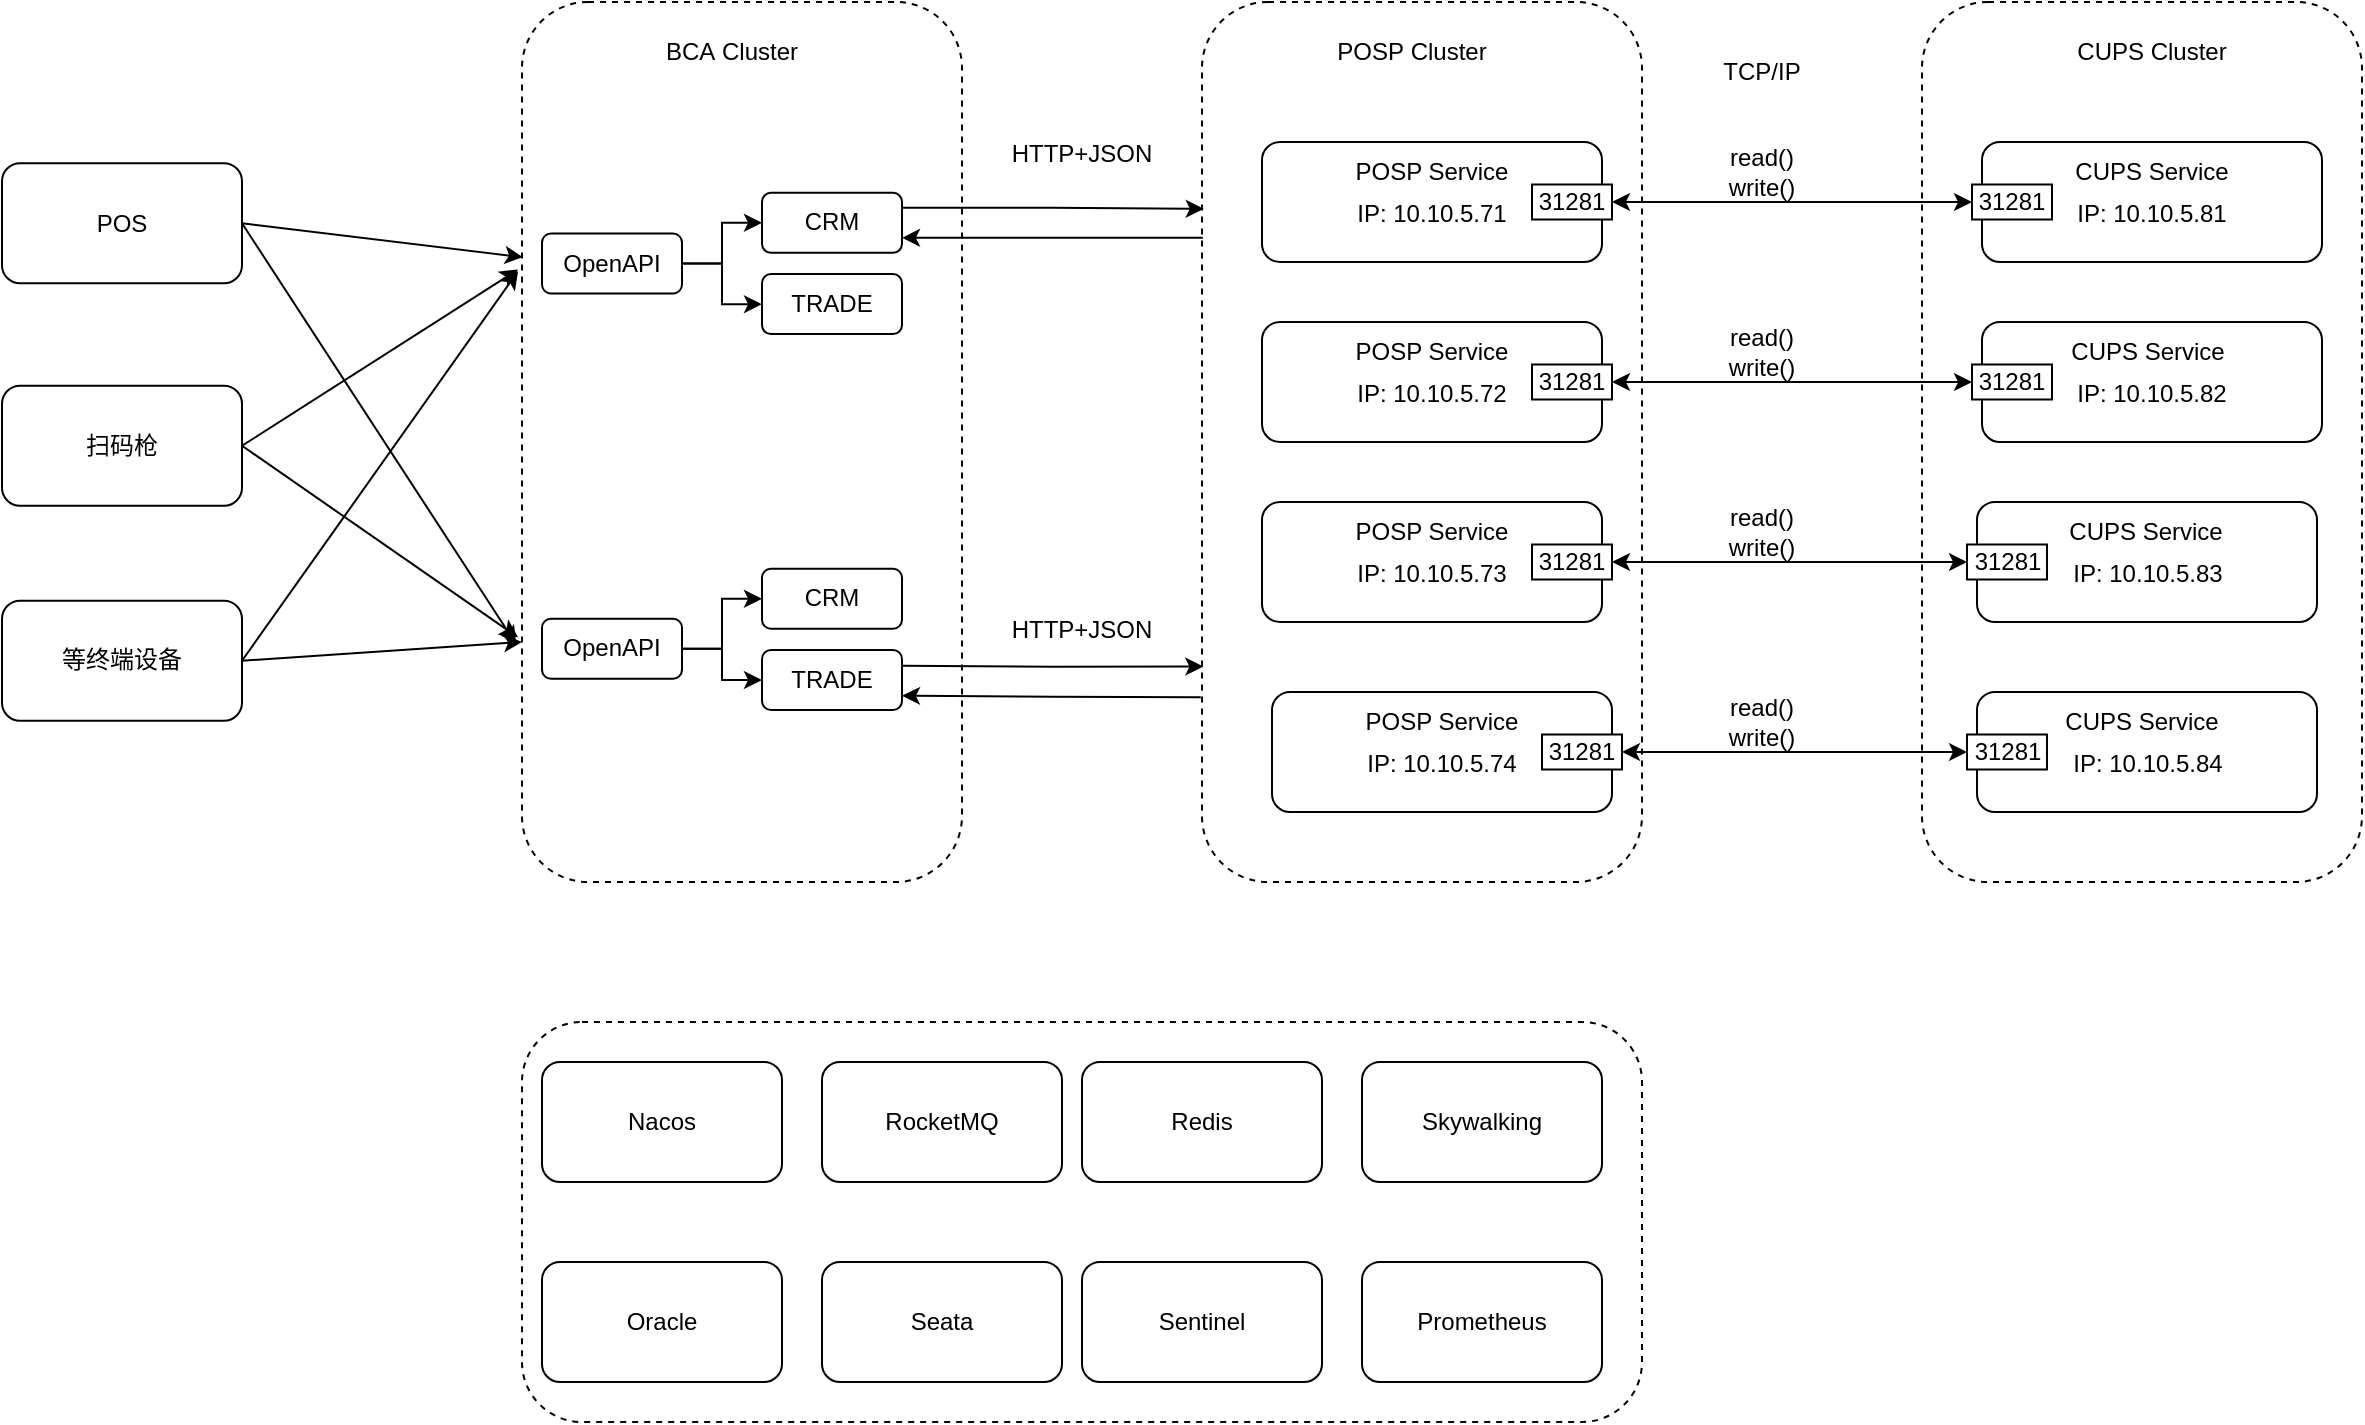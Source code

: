 <mxfile version="26.1.1">
  <diagram name="第 1 页" id="-P5E99QZVnwb-VCPSgCj">
    <mxGraphModel dx="2243" dy="946" grid="1" gridSize="10" guides="1" tooltips="1" connect="1" arrows="1" fold="1" page="1" pageScale="1" pageWidth="827" pageHeight="1169" math="0" shadow="0">
      <root>
        <mxCell id="0" />
        <mxCell id="1" parent="0" />
        <mxCell id="w0YdTihby0F7IcrnFkbi-1" value="" style="rounded=1;whiteSpace=wrap;html=1;dashed=1;" vertex="1" parent="1">
          <mxGeometry x="590" y="180" width="220" height="440" as="geometry" />
        </mxCell>
        <mxCell id="w0YdTihby0F7IcrnFkbi-6" value="&lt;div style=&quot;text-align: start;&quot;&gt;&lt;span style=&quot;background-color: transparent; color: light-dark(rgb(0, 0, 0), rgb(255, 255, 255));&quot;&gt;CUPS Cluster&lt;/span&gt;&lt;/div&gt;" style="text;html=1;align=center;verticalAlign=middle;whiteSpace=wrap;rounded=0;" vertex="1" parent="1">
          <mxGeometry x="665" y="190" width="80" height="30" as="geometry" />
        </mxCell>
        <mxCell id="w0YdTihby0F7IcrnFkbi-7" value="" style="rounded=1;whiteSpace=wrap;html=1;" vertex="1" parent="1">
          <mxGeometry x="620" y="250" width="170" height="60" as="geometry" />
        </mxCell>
        <mxCell id="w0YdTihby0F7IcrnFkbi-9" value="IP: 10.10.5.81" style="text;html=1;align=center;verticalAlign=middle;whiteSpace=wrap;rounded=0;" vertex="1" parent="1">
          <mxGeometry x="655" y="271.25" width="100" height="30" as="geometry" />
        </mxCell>
        <mxCell id="w0YdTihby0F7IcrnFkbi-11" value="31281" style="rounded=0;whiteSpace=wrap;html=1;" vertex="1" parent="1">
          <mxGeometry x="615" y="271.25" width="40" height="17.5" as="geometry" />
        </mxCell>
        <mxCell id="w0YdTihby0F7IcrnFkbi-12" value="CUPS Service" style="text;html=1;align=center;verticalAlign=middle;whiteSpace=wrap;rounded=0;" vertex="1" parent="1">
          <mxGeometry x="656.25" y="250" width="97.5" height="30" as="geometry" />
        </mxCell>
        <mxCell id="w0YdTihby0F7IcrnFkbi-17" value="" style="rounded=1;whiteSpace=wrap;html=1;" vertex="1" parent="1">
          <mxGeometry x="620" y="340" width="170" height="60" as="geometry" />
        </mxCell>
        <mxCell id="w0YdTihby0F7IcrnFkbi-18" value="IP: 10.10.5.82" style="text;html=1;align=center;verticalAlign=middle;whiteSpace=wrap;rounded=0;" vertex="1" parent="1">
          <mxGeometry x="655" y="361.25" width="100" height="30" as="geometry" />
        </mxCell>
        <mxCell id="w0YdTihby0F7IcrnFkbi-19" value="31281" style="rounded=0;whiteSpace=wrap;html=1;" vertex="1" parent="1">
          <mxGeometry x="615" y="361.25" width="40" height="17.5" as="geometry" />
        </mxCell>
        <mxCell id="w0YdTihby0F7IcrnFkbi-21" value="" style="rounded=1;whiteSpace=wrap;html=1;" vertex="1" parent="1">
          <mxGeometry x="617.5" y="430" width="170" height="60" as="geometry" />
        </mxCell>
        <mxCell id="w0YdTihby0F7IcrnFkbi-22" value="IP: 10.10.5.83" style="text;html=1;align=center;verticalAlign=middle;whiteSpace=wrap;rounded=0;" vertex="1" parent="1">
          <mxGeometry x="652.5" y="451.25" width="100" height="30" as="geometry" />
        </mxCell>
        <mxCell id="w0YdTihby0F7IcrnFkbi-23" value="31281" style="rounded=0;whiteSpace=wrap;html=1;" vertex="1" parent="1">
          <mxGeometry x="612.5" y="451.25" width="40" height="17.5" as="geometry" />
        </mxCell>
        <mxCell id="w0YdTihby0F7IcrnFkbi-25" value="" style="rounded=1;whiteSpace=wrap;html=1;" vertex="1" parent="1">
          <mxGeometry x="617.5" y="525" width="170" height="60" as="geometry" />
        </mxCell>
        <mxCell id="w0YdTihby0F7IcrnFkbi-26" value="IP: 10.10.5.84" style="text;html=1;align=center;verticalAlign=middle;whiteSpace=wrap;rounded=0;" vertex="1" parent="1">
          <mxGeometry x="652.5" y="546.25" width="100" height="30" as="geometry" />
        </mxCell>
        <mxCell id="w0YdTihby0F7IcrnFkbi-27" value="31281" style="rounded=0;whiteSpace=wrap;html=1;" vertex="1" parent="1">
          <mxGeometry x="612.5" y="546.25" width="40" height="17.5" as="geometry" />
        </mxCell>
        <mxCell id="w0YdTihby0F7IcrnFkbi-29" value="" style="rounded=1;whiteSpace=wrap;html=1;dashed=1;" vertex="1" parent="1">
          <mxGeometry x="230" y="180" width="220" height="440" as="geometry" />
        </mxCell>
        <mxCell id="w0YdTihby0F7IcrnFkbi-30" value="POSP&amp;nbsp;&lt;span style=&quot;text-align: start;&quot;&gt;Cluster&lt;/span&gt;" style="text;html=1;align=center;verticalAlign=middle;whiteSpace=wrap;rounded=0;" vertex="1" parent="1">
          <mxGeometry x="290" y="190" width="90" height="30" as="geometry" />
        </mxCell>
        <mxCell id="w0YdTihby0F7IcrnFkbi-31" value="" style="rounded=1;whiteSpace=wrap;html=1;" vertex="1" parent="1">
          <mxGeometry x="265" y="525" width="170" height="60" as="geometry" />
        </mxCell>
        <mxCell id="w0YdTihby0F7IcrnFkbi-32" value="IP: 10.10.5.74" style="text;html=1;align=center;verticalAlign=middle;whiteSpace=wrap;rounded=0;" vertex="1" parent="1">
          <mxGeometry x="300" y="546.25" width="100" height="30" as="geometry" />
        </mxCell>
        <mxCell id="w0YdTihby0F7IcrnFkbi-65" style="edgeStyle=orthogonalEdgeStyle;rounded=0;orthogonalLoop=1;jettySize=auto;html=1;exitX=1;exitY=0.5;exitDx=0;exitDy=0;entryX=0;entryY=0.5;entryDx=0;entryDy=0;startArrow=classic;startFill=1;" edge="1" parent="1" source="w0YdTihby0F7IcrnFkbi-33" target="w0YdTihby0F7IcrnFkbi-27">
          <mxGeometry relative="1" as="geometry" />
        </mxCell>
        <mxCell id="w0YdTihby0F7IcrnFkbi-33" value="31281" style="rounded=0;whiteSpace=wrap;html=1;" vertex="1" parent="1">
          <mxGeometry x="400" y="546.25" width="40" height="17.5" as="geometry" />
        </mxCell>
        <mxCell id="w0YdTihby0F7IcrnFkbi-39" value="" style="rounded=1;whiteSpace=wrap;html=1;" vertex="1" parent="1">
          <mxGeometry x="260" y="430" width="170" height="60" as="geometry" />
        </mxCell>
        <mxCell id="w0YdTihby0F7IcrnFkbi-40" value="IP: 10.10.5.73" style="text;html=1;align=center;verticalAlign=middle;whiteSpace=wrap;rounded=0;" vertex="1" parent="1">
          <mxGeometry x="295" y="451.25" width="100" height="30" as="geometry" />
        </mxCell>
        <mxCell id="w0YdTihby0F7IcrnFkbi-63" style="edgeStyle=orthogonalEdgeStyle;rounded=0;orthogonalLoop=1;jettySize=auto;html=1;exitX=1;exitY=0.5;exitDx=0;exitDy=0;entryX=0;entryY=0.5;entryDx=0;entryDy=0;startArrow=classic;startFill=1;" edge="1" parent="1" source="w0YdTihby0F7IcrnFkbi-41" target="w0YdTihby0F7IcrnFkbi-23">
          <mxGeometry relative="1" as="geometry" />
        </mxCell>
        <mxCell id="w0YdTihby0F7IcrnFkbi-41" value="31281" style="rounded=0;whiteSpace=wrap;html=1;" vertex="1" parent="1">
          <mxGeometry x="395" y="451.25" width="40" height="17.5" as="geometry" />
        </mxCell>
        <mxCell id="w0YdTihby0F7IcrnFkbi-43" value="" style="rounded=1;whiteSpace=wrap;html=1;" vertex="1" parent="1">
          <mxGeometry x="260" y="340" width="170" height="60" as="geometry" />
        </mxCell>
        <mxCell id="w0YdTihby0F7IcrnFkbi-44" value="IP: 10.10.5.72" style="text;html=1;align=center;verticalAlign=middle;whiteSpace=wrap;rounded=0;" vertex="1" parent="1">
          <mxGeometry x="295" y="361.25" width="100" height="30" as="geometry" />
        </mxCell>
        <mxCell id="w0YdTihby0F7IcrnFkbi-61" style="edgeStyle=orthogonalEdgeStyle;rounded=0;orthogonalLoop=1;jettySize=auto;html=1;exitX=1;exitY=0.5;exitDx=0;exitDy=0;startArrow=classic;startFill=1;" edge="1" parent="1" source="w0YdTihby0F7IcrnFkbi-45" target="w0YdTihby0F7IcrnFkbi-19">
          <mxGeometry relative="1" as="geometry" />
        </mxCell>
        <mxCell id="w0YdTihby0F7IcrnFkbi-45" value="31281" style="rounded=0;whiteSpace=wrap;html=1;" vertex="1" parent="1">
          <mxGeometry x="395" y="361.25" width="40" height="17.5" as="geometry" />
        </mxCell>
        <mxCell id="w0YdTihby0F7IcrnFkbi-47" value="" style="rounded=1;whiteSpace=wrap;html=1;" vertex="1" parent="1">
          <mxGeometry x="260" y="250" width="170" height="60" as="geometry" />
        </mxCell>
        <mxCell id="w0YdTihby0F7IcrnFkbi-48" value="IP: 10.10.5.71" style="text;html=1;align=center;verticalAlign=middle;whiteSpace=wrap;rounded=0;" vertex="1" parent="1">
          <mxGeometry x="295" y="271.25" width="100" height="30" as="geometry" />
        </mxCell>
        <mxCell id="w0YdTihby0F7IcrnFkbi-59" style="edgeStyle=orthogonalEdgeStyle;rounded=0;orthogonalLoop=1;jettySize=auto;html=1;exitX=1;exitY=0.5;exitDx=0;exitDy=0;entryX=0;entryY=0.5;entryDx=0;entryDy=0;startArrow=classic;startFill=1;" edge="1" parent="1" source="w0YdTihby0F7IcrnFkbi-49" target="w0YdTihby0F7IcrnFkbi-11">
          <mxGeometry relative="1" as="geometry" />
        </mxCell>
        <mxCell id="w0YdTihby0F7IcrnFkbi-49" value="31281" style="rounded=0;whiteSpace=wrap;html=1;" vertex="1" parent="1">
          <mxGeometry x="395" y="271.25" width="40" height="17.5" as="geometry" />
        </mxCell>
        <mxCell id="w0YdTihby0F7IcrnFkbi-50" value="POSP Service" style="text;html=1;align=center;verticalAlign=middle;whiteSpace=wrap;rounded=0;" vertex="1" parent="1">
          <mxGeometry x="300" y="250" width="90" height="30" as="geometry" />
        </mxCell>
        <mxCell id="w0YdTihby0F7IcrnFkbi-51" value="" style="rounded=1;whiteSpace=wrap;html=1;dashed=1;" vertex="1" parent="1">
          <mxGeometry x="-110" y="180" width="220" height="440" as="geometry" />
        </mxCell>
        <mxCell id="w0YdTihby0F7IcrnFkbi-52" value="BCA&amp;nbsp;&lt;span style=&quot;text-align: start;&quot;&gt;Cluster&lt;/span&gt;" style="text;html=1;align=center;verticalAlign=middle;whiteSpace=wrap;rounded=0;" vertex="1" parent="1">
          <mxGeometry x="-60" y="190" width="110" height="30" as="geometry" />
        </mxCell>
        <mxCell id="w0YdTihby0F7IcrnFkbi-53" value="POS" style="rounded=1;whiteSpace=wrap;html=1;" vertex="1" parent="1">
          <mxGeometry x="-370" y="260.63" width="120" height="60" as="geometry" />
        </mxCell>
        <mxCell id="w0YdTihby0F7IcrnFkbi-54" value="扫码枪" style="rounded=1;whiteSpace=wrap;html=1;" vertex="1" parent="1">
          <mxGeometry x="-370" y="371.88" width="120" height="60" as="geometry" />
        </mxCell>
        <mxCell id="w0YdTihby0F7IcrnFkbi-103" style="edgeStyle=none;rounded=0;orthogonalLoop=1;jettySize=auto;html=1;exitX=1;exitY=0.5;exitDx=0;exitDy=0;" edge="1" parent="1" source="w0YdTihby0F7IcrnFkbi-55">
          <mxGeometry relative="1" as="geometry">
            <mxPoint x="-110" y="500" as="targetPoint" />
          </mxGeometry>
        </mxCell>
        <mxCell id="w0YdTihby0F7IcrnFkbi-55" value="等终端设备" style="rounded=1;whiteSpace=wrap;html=1;" vertex="1" parent="1">
          <mxGeometry x="-370" y="479.38" width="120" height="60" as="geometry" />
        </mxCell>
        <mxCell id="w0YdTihby0F7IcrnFkbi-60" value="read()&lt;div&gt;&lt;span style=&quot;background-color: transparent; color: light-dark(rgb(0, 0, 0), rgb(255, 255, 255));&quot;&gt;write()&lt;/span&gt;&lt;/div&gt;" style="text;html=1;align=center;verticalAlign=middle;whiteSpace=wrap;rounded=0;" vertex="1" parent="1">
          <mxGeometry x="480" y="250" width="60" height="30" as="geometry" />
        </mxCell>
        <mxCell id="w0YdTihby0F7IcrnFkbi-62" value="read()&lt;div&gt;&lt;span style=&quot;background-color: transparent; color: light-dark(rgb(0, 0, 0), rgb(255, 255, 255));&quot;&gt;write()&lt;/span&gt;&lt;/div&gt;" style="text;html=1;align=center;verticalAlign=middle;whiteSpace=wrap;rounded=0;" vertex="1" parent="1">
          <mxGeometry x="480" y="340" width="60" height="30" as="geometry" />
        </mxCell>
        <mxCell id="w0YdTihby0F7IcrnFkbi-64" value="read()&lt;div&gt;&lt;span style=&quot;background-color: transparent; color: light-dark(rgb(0, 0, 0), rgb(255, 255, 255));&quot;&gt;write()&lt;/span&gt;&lt;/div&gt;" style="text;html=1;align=center;verticalAlign=middle;whiteSpace=wrap;rounded=0;" vertex="1" parent="1">
          <mxGeometry x="480" y="430" width="60" height="30" as="geometry" />
        </mxCell>
        <mxCell id="w0YdTihby0F7IcrnFkbi-66" value="read()&lt;div&gt;&lt;span style=&quot;background-color: transparent; color: light-dark(rgb(0, 0, 0), rgb(255, 255, 255));&quot;&gt;write()&lt;/span&gt;&lt;/div&gt;" style="text;html=1;align=center;verticalAlign=middle;whiteSpace=wrap;rounded=0;" vertex="1" parent="1">
          <mxGeometry x="480" y="525" width="60" height="30" as="geometry" />
        </mxCell>
        <mxCell id="w0YdTihby0F7IcrnFkbi-78" style="edgeStyle=orthogonalEdgeStyle;rounded=0;orthogonalLoop=1;jettySize=auto;html=1;exitX=1;exitY=0.5;exitDx=0;exitDy=0;" edge="1" parent="1" source="w0YdTihby0F7IcrnFkbi-68" target="w0YdTihby0F7IcrnFkbi-70">
          <mxGeometry relative="1" as="geometry" />
        </mxCell>
        <mxCell id="w0YdTihby0F7IcrnFkbi-79" style="edgeStyle=orthogonalEdgeStyle;rounded=0;orthogonalLoop=1;jettySize=auto;html=1;exitX=1;exitY=0.5;exitDx=0;exitDy=0;" edge="1" parent="1" source="w0YdTihby0F7IcrnFkbi-68" target="w0YdTihby0F7IcrnFkbi-71">
          <mxGeometry relative="1" as="geometry" />
        </mxCell>
        <mxCell id="w0YdTihby0F7IcrnFkbi-68" value="OpenAPI" style="rounded=1;whiteSpace=wrap;html=1;" vertex="1" parent="1">
          <mxGeometry x="-100" y="295.75" width="70" height="30" as="geometry" />
        </mxCell>
        <mxCell id="w0YdTihby0F7IcrnFkbi-80" style="edgeStyle=orthogonalEdgeStyle;rounded=0;orthogonalLoop=1;jettySize=auto;html=1;exitX=1;exitY=0.5;exitDx=0;exitDy=0;" edge="1" parent="1" source="w0YdTihby0F7IcrnFkbi-69" target="w0YdTihby0F7IcrnFkbi-76">
          <mxGeometry relative="1" as="geometry" />
        </mxCell>
        <mxCell id="w0YdTihby0F7IcrnFkbi-81" style="edgeStyle=orthogonalEdgeStyle;rounded=0;orthogonalLoop=1;jettySize=auto;html=1;exitX=1;exitY=0.5;exitDx=0;exitDy=0;" edge="1" parent="1" source="w0YdTihby0F7IcrnFkbi-69" target="w0YdTihby0F7IcrnFkbi-77">
          <mxGeometry relative="1" as="geometry" />
        </mxCell>
        <mxCell id="w0YdTihby0F7IcrnFkbi-69" value="OpenAPI" style="rounded=1;whiteSpace=wrap;html=1;" vertex="1" parent="1">
          <mxGeometry x="-100" y="488.38" width="70" height="30" as="geometry" />
        </mxCell>
        <mxCell id="w0YdTihby0F7IcrnFkbi-70" value="CRM" style="rounded=1;whiteSpace=wrap;html=1;" vertex="1" parent="1">
          <mxGeometry x="10" y="275.43" width="70" height="30" as="geometry" />
        </mxCell>
        <mxCell id="w0YdTihby0F7IcrnFkbi-71" value="TRADE" style="rounded=1;whiteSpace=wrap;html=1;" vertex="1" parent="1">
          <mxGeometry x="10" y="316.06" width="70" height="30" as="geometry" />
        </mxCell>
        <mxCell id="w0YdTihby0F7IcrnFkbi-76" value="CRM" style="rounded=1;whiteSpace=wrap;html=1;" vertex="1" parent="1">
          <mxGeometry x="10" y="463.37" width="70" height="30" as="geometry" />
        </mxCell>
        <mxCell id="w0YdTihby0F7IcrnFkbi-77" value="TRADE" style="rounded=1;whiteSpace=wrap;html=1;" vertex="1" parent="1">
          <mxGeometry x="10" y="504" width="70" height="30" as="geometry" />
        </mxCell>
        <mxCell id="w0YdTihby0F7IcrnFkbi-82" value="TCP/IP" style="text;html=1;align=center;verticalAlign=middle;whiteSpace=wrap;rounded=0;" vertex="1" parent="1">
          <mxGeometry x="480" y="200" width="60" height="30" as="geometry" />
        </mxCell>
        <mxCell id="w0YdTihby0F7IcrnFkbi-87" style="edgeStyle=orthogonalEdgeStyle;rounded=0;orthogonalLoop=1;jettySize=auto;html=1;exitX=1;exitY=0.25;exitDx=0;exitDy=0;entryX=0.004;entryY=0.235;entryDx=0;entryDy=0;entryPerimeter=0;" edge="1" parent="1" source="w0YdTihby0F7IcrnFkbi-70" target="w0YdTihby0F7IcrnFkbi-29">
          <mxGeometry relative="1" as="geometry" />
        </mxCell>
        <mxCell id="w0YdTihby0F7IcrnFkbi-88" style="edgeStyle=orthogonalEdgeStyle;rounded=0;orthogonalLoop=1;jettySize=auto;html=1;exitX=1;exitY=0.75;exitDx=0;exitDy=0;entryX=0.002;entryY=0.268;entryDx=0;entryDy=0;entryPerimeter=0;startArrow=classic;startFill=1;endArrow=none;" edge="1" parent="1" source="w0YdTihby0F7IcrnFkbi-70" target="w0YdTihby0F7IcrnFkbi-29">
          <mxGeometry relative="1" as="geometry" />
        </mxCell>
        <mxCell id="w0YdTihby0F7IcrnFkbi-89" style="edgeStyle=orthogonalEdgeStyle;rounded=0;orthogonalLoop=1;jettySize=auto;html=1;exitX=1;exitY=0.25;exitDx=0;exitDy=0;entryX=0.003;entryY=0.662;entryDx=0;entryDy=0;entryPerimeter=0;" edge="1" parent="1">
          <mxGeometry relative="1" as="geometry">
            <mxPoint x="80" y="511.87" as="sourcePoint" />
            <mxPoint x="230.66" y="512.28" as="targetPoint" />
          </mxGeometry>
        </mxCell>
        <mxCell id="w0YdTihby0F7IcrnFkbi-90" style="edgeStyle=orthogonalEdgeStyle;rounded=0;orthogonalLoop=1;jettySize=auto;html=1;exitX=1;exitY=0.75;exitDx=0;exitDy=0;entryX=-0.003;entryY=0.697;entryDx=0;entryDy=0;entryPerimeter=0;startArrow=classic;startFill=1;endArrow=none;" edge="1" parent="1">
          <mxGeometry relative="1" as="geometry">
            <mxPoint x="80" y="526.87" as="sourcePoint" />
            <mxPoint x="229.34" y="527.68" as="targetPoint" />
          </mxGeometry>
        </mxCell>
        <mxCell id="w0YdTihby0F7IcrnFkbi-91" value="HTTP+JSON" style="text;html=1;align=center;verticalAlign=middle;whiteSpace=wrap;rounded=0;" vertex="1" parent="1">
          <mxGeometry x="130" y="241.25" width="80" height="30" as="geometry" />
        </mxCell>
        <mxCell id="w0YdTihby0F7IcrnFkbi-92" value="HTTP+JSON" style="text;html=1;align=center;verticalAlign=middle;whiteSpace=wrap;rounded=0;" vertex="1" parent="1">
          <mxGeometry x="130" y="479.38" width="80" height="30" as="geometry" />
        </mxCell>
        <mxCell id="w0YdTihby0F7IcrnFkbi-97" style="edgeStyle=none;rounded=0;orthogonalLoop=1;jettySize=auto;html=1;exitX=1;exitY=0.5;exitDx=0;exitDy=0;entryX=-0.009;entryY=0.722;entryDx=0;entryDy=0;entryPerimeter=0;" edge="1" parent="1" source="w0YdTihby0F7IcrnFkbi-54" target="w0YdTihby0F7IcrnFkbi-51">
          <mxGeometry relative="1" as="geometry" />
        </mxCell>
        <mxCell id="w0YdTihby0F7IcrnFkbi-98" style="edgeStyle=none;rounded=0;orthogonalLoop=1;jettySize=auto;html=1;exitX=1;exitY=0.5;exitDx=0;exitDy=0;entryX=0.002;entryY=0.29;entryDx=0;entryDy=0;entryPerimeter=0;" edge="1" parent="1" source="w0YdTihby0F7IcrnFkbi-53" target="w0YdTihby0F7IcrnFkbi-51">
          <mxGeometry relative="1" as="geometry" />
        </mxCell>
        <mxCell id="w0YdTihby0F7IcrnFkbi-99" style="edgeStyle=none;rounded=0;orthogonalLoop=1;jettySize=auto;html=1;exitX=1;exitY=0.5;exitDx=0;exitDy=0;entryX=-0.009;entryY=0.304;entryDx=0;entryDy=0;entryPerimeter=0;" edge="1" parent="1" source="w0YdTihby0F7IcrnFkbi-54" target="w0YdTihby0F7IcrnFkbi-51">
          <mxGeometry relative="1" as="geometry" />
        </mxCell>
        <mxCell id="w0YdTihby0F7IcrnFkbi-100" style="edgeStyle=none;rounded=0;orthogonalLoop=1;jettySize=auto;html=1;exitX=1;exitY=0.5;exitDx=0;exitDy=0;entryX=-0.009;entryY=0.306;entryDx=0;entryDy=0;entryPerimeter=0;" edge="1" parent="1" source="w0YdTihby0F7IcrnFkbi-55" target="w0YdTihby0F7IcrnFkbi-51">
          <mxGeometry relative="1" as="geometry" />
        </mxCell>
        <mxCell id="w0YdTihby0F7IcrnFkbi-102" style="edgeStyle=none;rounded=0;orthogonalLoop=1;jettySize=auto;html=1;exitX=1;exitY=0.5;exitDx=0;exitDy=0;entryX=-0.013;entryY=0.73;entryDx=0;entryDy=0;entryPerimeter=0;" edge="1" parent="1" source="w0YdTihby0F7IcrnFkbi-53" target="w0YdTihby0F7IcrnFkbi-51">
          <mxGeometry relative="1" as="geometry" />
        </mxCell>
        <mxCell id="w0YdTihby0F7IcrnFkbi-104" value="" style="rounded=1;whiteSpace=wrap;html=1;dashed=1;" vertex="1" parent="1">
          <mxGeometry x="-110" y="690" width="560" height="200" as="geometry" />
        </mxCell>
        <mxCell id="w0YdTihby0F7IcrnFkbi-106" value="Nacos" style="rounded=1;whiteSpace=wrap;html=1;" vertex="1" parent="1">
          <mxGeometry x="-100" y="710" width="120" height="60" as="geometry" />
        </mxCell>
        <mxCell id="w0YdTihby0F7IcrnFkbi-107" value="RocketMQ" style="rounded=1;whiteSpace=wrap;html=1;" vertex="1" parent="1">
          <mxGeometry x="40" y="710" width="120" height="60" as="geometry" />
        </mxCell>
        <mxCell id="w0YdTihby0F7IcrnFkbi-111" value="Redis" style="rounded=1;whiteSpace=wrap;html=1;" vertex="1" parent="1">
          <mxGeometry x="170" y="710" width="120" height="60" as="geometry" />
        </mxCell>
        <mxCell id="w0YdTihby0F7IcrnFkbi-112" value="Skywalking" style="rounded=1;whiteSpace=wrap;html=1;" vertex="1" parent="1">
          <mxGeometry x="310" y="710" width="120" height="60" as="geometry" />
        </mxCell>
        <mxCell id="w0YdTihby0F7IcrnFkbi-113" value="Oracle" style="rounded=1;whiteSpace=wrap;html=1;" vertex="1" parent="1">
          <mxGeometry x="-100" y="810" width="120" height="60" as="geometry" />
        </mxCell>
        <mxCell id="w0YdTihby0F7IcrnFkbi-114" value="Seata" style="rounded=1;whiteSpace=wrap;html=1;" vertex="1" parent="1">
          <mxGeometry x="40" y="810" width="120" height="60" as="geometry" />
        </mxCell>
        <mxCell id="w0YdTihby0F7IcrnFkbi-115" value="Sentinel" style="rounded=1;whiteSpace=wrap;html=1;" vertex="1" parent="1">
          <mxGeometry x="170" y="810" width="120" height="60" as="geometry" />
        </mxCell>
        <mxCell id="w0YdTihby0F7IcrnFkbi-116" value="&lt;span style=&quot;font-weight: 400;&quot;&gt;Prometheus&lt;/span&gt;" style="rounded=1;whiteSpace=wrap;html=1;fontStyle=1" vertex="1" parent="1">
          <mxGeometry x="310" y="810" width="120" height="60" as="geometry" />
        </mxCell>
        <mxCell id="w0YdTihby0F7IcrnFkbi-117" value="POSP Service" style="text;html=1;align=center;verticalAlign=middle;whiteSpace=wrap;rounded=0;" vertex="1" parent="1">
          <mxGeometry x="300" y="340" width="90" height="30" as="geometry" />
        </mxCell>
        <mxCell id="w0YdTihby0F7IcrnFkbi-118" value="POSP Service" style="text;html=1;align=center;verticalAlign=middle;whiteSpace=wrap;rounded=0;" vertex="1" parent="1">
          <mxGeometry x="300" y="430" width="90" height="30" as="geometry" />
        </mxCell>
        <mxCell id="w0YdTihby0F7IcrnFkbi-119" value="POSP Service" style="text;html=1;align=center;verticalAlign=middle;whiteSpace=wrap;rounded=0;" vertex="1" parent="1">
          <mxGeometry x="305" y="525" width="90" height="30" as="geometry" />
        </mxCell>
        <mxCell id="w0YdTihby0F7IcrnFkbi-120" value="CUPS Service" style="text;html=1;align=center;verticalAlign=middle;whiteSpace=wrap;rounded=0;" vertex="1" parent="1">
          <mxGeometry x="653.75" y="340" width="97.5" height="30" as="geometry" />
        </mxCell>
        <mxCell id="w0YdTihby0F7IcrnFkbi-121" value="CUPS Service" style="text;html=1;align=center;verticalAlign=middle;whiteSpace=wrap;rounded=0;" vertex="1" parent="1">
          <mxGeometry x="652.5" y="430" width="97.5" height="30" as="geometry" />
        </mxCell>
        <mxCell id="w0YdTihby0F7IcrnFkbi-122" value="CUPS Service" style="text;html=1;align=center;verticalAlign=middle;whiteSpace=wrap;rounded=0;" vertex="1" parent="1">
          <mxGeometry x="651.25" y="525" width="97.5" height="30" as="geometry" />
        </mxCell>
      </root>
    </mxGraphModel>
  </diagram>
</mxfile>
